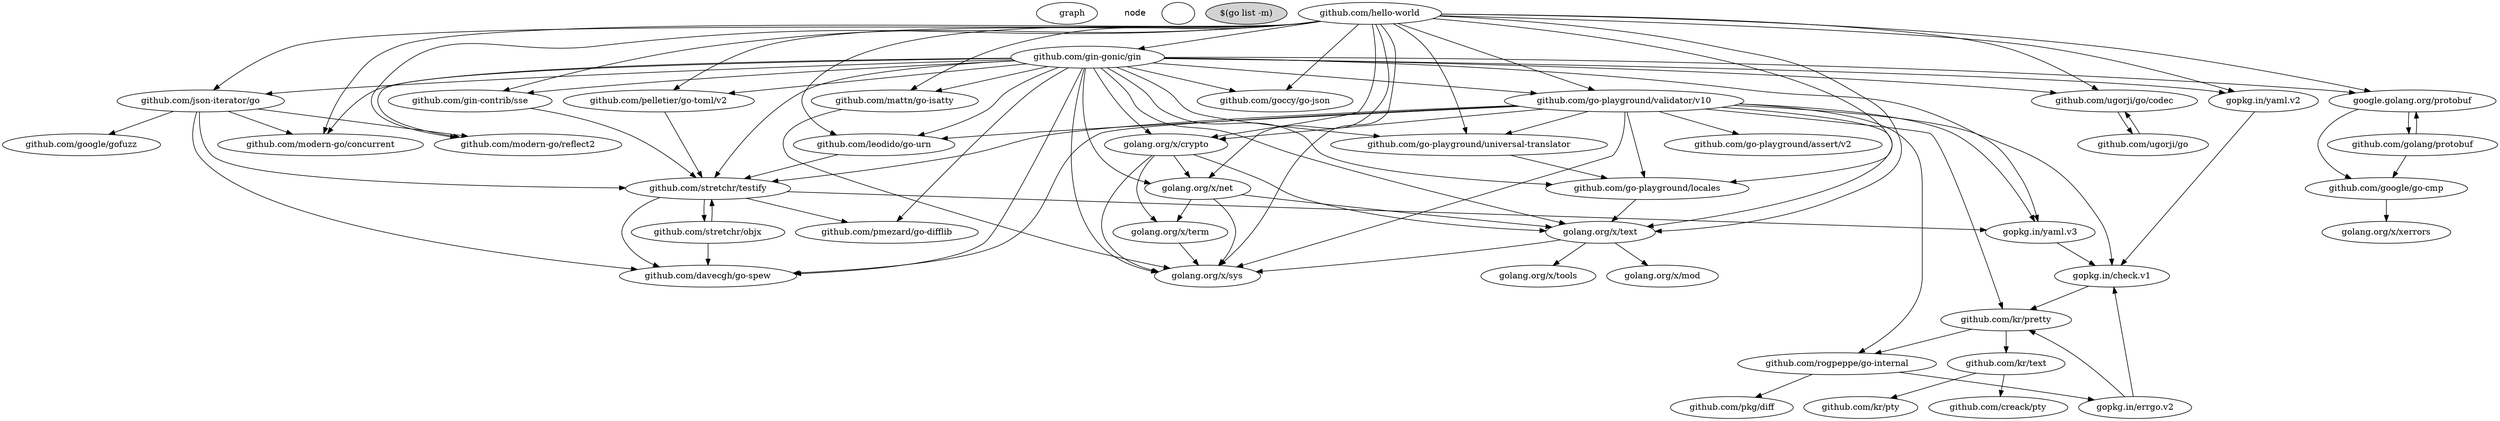 digraph {
    graph [overlap=false, size=14];
    root="$(go list -m)";
    node [ shape = plaintext, fontname = "Helvetica", 
          fontsize=24];
    "$(go list -m)" [style = filled, 
                     fillcolor = "#E94762"];"github.com/gin-contrib/sse" -> "github.com/stretchr/testify"
"github.com/gin-gonic/gin" -> "github.com/davecgh/go-spew"
"github.com/gin-gonic/gin" -> "github.com/gin-contrib/sse"
"github.com/gin-gonic/gin" -> "github.com/go-playground/locales"
"github.com/gin-gonic/gin" -> "github.com/go-playground/universal-translator"
"github.com/gin-gonic/gin" -> "github.com/go-playground/validator/v10"
"github.com/gin-gonic/gin" -> "github.com/goccy/go-json"
"github.com/gin-gonic/gin" -> "github.com/json-iterator/go"
"github.com/gin-gonic/gin" -> "github.com/leodido/go-urn"
"github.com/gin-gonic/gin" -> "github.com/mattn/go-isatty"
"github.com/gin-gonic/gin" -> "github.com/modern-go/concurrent"
"github.com/gin-gonic/gin" -> "github.com/modern-go/reflect2"
"github.com/gin-gonic/gin" -> "github.com/pelletier/go-toml/v2"
"github.com/gin-gonic/gin" -> "github.com/pmezard/go-difflib"
"github.com/gin-gonic/gin" -> "github.com/stretchr/testify"
"github.com/gin-gonic/gin" -> "github.com/ugorji/go/codec"
"github.com/gin-gonic/gin" -> "golang.org/x/crypto"
"github.com/gin-gonic/gin" -> "golang.org/x/net"
"github.com/gin-gonic/gin" -> "golang.org/x/sys"
"github.com/gin-gonic/gin" -> "golang.org/x/text"
"github.com/gin-gonic/gin" -> "google.golang.org/protobuf"
"github.com/gin-gonic/gin" -> "gopkg.in/yaml.v2"
"github.com/gin-gonic/gin" -> "gopkg.in/yaml.v3"
"github.com/go-playground/locales" -> "golang.org/x/text"
"github.com/go-playground/universal-translator" -> "github.com/go-playground/locales"
"github.com/go-playground/validator/v10" -> "github.com/davecgh/go-spew"
"github.com/go-playground/validator/v10" -> "github.com/go-playground/assert/v2"
"github.com/go-playground/validator/v10" -> "github.com/go-playground/locales"
"github.com/go-playground/validator/v10" -> "github.com/go-playground/universal-translator"
"github.com/go-playground/validator/v10" -> "github.com/kr/pretty"
"github.com/go-playground/validator/v10" -> "github.com/leodido/go-urn"
"github.com/go-playground/validator/v10" -> "github.com/rogpeppe/go-internal"
"github.com/go-playground/validator/v10" -> "github.com/stretchr/testify"
"github.com/go-playground/validator/v10" -> "golang.org/x/crypto"
"github.com/go-playground/validator/v10" -> "golang.org/x/sys"
"github.com/go-playground/validator/v10" -> "golang.org/x/text"
"github.com/go-playground/validator/v10" -> "gopkg.in/check.v1"
"github.com/go-playground/validator/v10" -> "gopkg.in/yaml.v3"
"github.com/golang/protobuf" -> "github.com/google/go-cmp"
"github.com/golang/protobuf" -> "google.golang.org/protobuf"
"github.com/google/go-cmp" -> "golang.org/x/xerrors"
"github.com/hello-world" -> "github.com/gin-contrib/sse"
"github.com/hello-world" -> "github.com/gin-gonic/gin"
"github.com/hello-world" -> "github.com/go-playground/locales"
"github.com/hello-world" -> "github.com/go-playground/universal-translator"
"github.com/hello-world" -> "github.com/go-playground/validator/v10"
"github.com/hello-world" -> "github.com/goccy/go-json"
"github.com/hello-world" -> "github.com/json-iterator/go"
"github.com/hello-world" -> "github.com/leodido/go-urn"
"github.com/hello-world" -> "github.com/mattn/go-isatty"
"github.com/hello-world" -> "github.com/modern-go/concurrent"
"github.com/hello-world" -> "github.com/modern-go/reflect2"
"github.com/hello-world" -> "github.com/pelletier/go-toml/v2"
"github.com/hello-world" -> "github.com/ugorji/go/codec"
"github.com/hello-world" -> "golang.org/x/crypto"
"github.com/hello-world" -> "golang.org/x/net"
"github.com/hello-world" -> "golang.org/x/sys"
"github.com/hello-world" -> "golang.org/x/text"
"github.com/hello-world" -> "google.golang.org/protobuf"
"github.com/hello-world" -> "gopkg.in/yaml.v2"
"github.com/json-iterator/go" -> "github.com/davecgh/go-spew"
"github.com/json-iterator/go" -> "github.com/google/gofuzz"
"github.com/json-iterator/go" -> "github.com/modern-go/concurrent"
"github.com/json-iterator/go" -> "github.com/modern-go/reflect2"
"github.com/json-iterator/go" -> "github.com/stretchr/testify"
"github.com/kr/pretty" -> "github.com/kr/text"
"github.com/kr/pretty" -> "github.com/rogpeppe/go-internal"
"github.com/kr/text" -> "github.com/creack/pty"
"github.com/kr/text" -> "github.com/kr/pty"
"github.com/leodido/go-urn" -> "github.com/stretchr/testify"
"github.com/mattn/go-isatty" -> "golang.org/x/sys"
"github.com/pelletier/go-toml/v2" -> "github.com/stretchr/testify"
"github.com/rogpeppe/go-internal" -> "github.com/pkg/diff"
"github.com/rogpeppe/go-internal" -> "gopkg.in/errgo.v2"
"github.com/stretchr/objx" -> "github.com/davecgh/go-spew"
"github.com/stretchr/objx" -> "github.com/stretchr/testify"
"github.com/stretchr/testify" -> "github.com/davecgh/go-spew"
"github.com/stretchr/testify" -> "github.com/pmezard/go-difflib"
"github.com/stretchr/testify" -> "github.com/stretchr/objx"
"github.com/stretchr/testify" -> "gopkg.in/yaml.v3"
"github.com/ugorji/go" -> "github.com/ugorji/go/codec"
"github.com/ugorji/go/codec" -> "github.com/ugorji/go"
"golang.org/x/crypto" -> "golang.org/x/net"
"golang.org/x/crypto" -> "golang.org/x/sys"
"golang.org/x/crypto" -> "golang.org/x/term"
"golang.org/x/crypto" -> "golang.org/x/text"
"golang.org/x/net" -> "golang.org/x/sys"
"golang.org/x/net" -> "golang.org/x/term"
"golang.org/x/net" -> "golang.org/x/text"
"golang.org/x/term" -> "golang.org/x/sys"
"golang.org/x/text" -> "golang.org/x/mod"
"golang.org/x/text" -> "golang.org/x/sys"
"golang.org/x/text" -> "golang.org/x/tools"
"google.golang.org/protobuf" -> "github.com/golang/protobuf"
"google.golang.org/protobuf" -> "github.com/google/go-cmp"
"gopkg.in/check.v1" -> "github.com/kr/pretty"
"gopkg.in/errgo.v2" -> "github.com/kr/pretty"
"gopkg.in/errgo.v2" -> "gopkg.in/check.v1"
"gopkg.in/yaml.v2" -> "gopkg.in/check.v1"
"gopkg.in/yaml.v3" -> "gopkg.in/check.v1"
}
